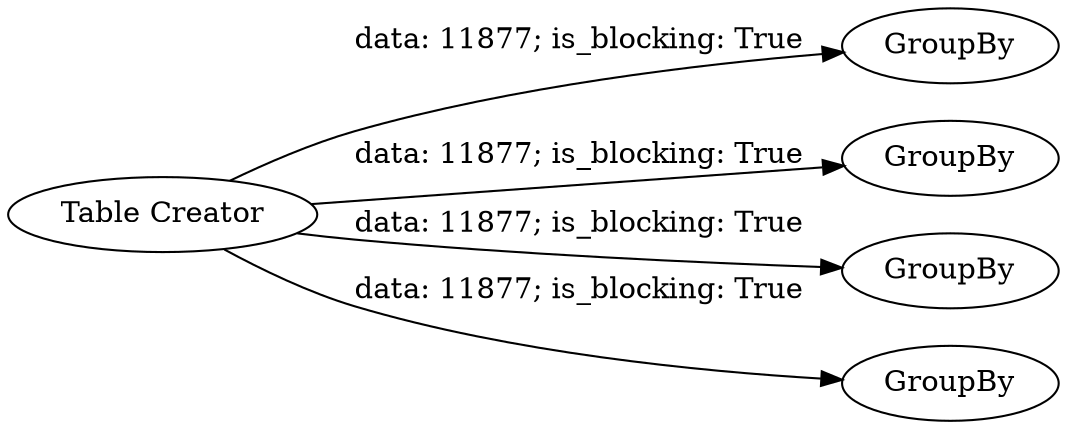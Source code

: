 digraph {
	"5020851564961137420_5" [label=GroupBy]
	"5020851564961137420_1" [label="Table Creator"]
	"5020851564961137420_4" [label=GroupBy]
	"5020851564961137420_3" [label=GroupBy]
	"5020851564961137420_2" [label=GroupBy]
	"5020851564961137420_1" -> "5020851564961137420_4" [label="data: 11877; is_blocking: True"]
	"5020851564961137420_1" -> "5020851564961137420_3" [label="data: 11877; is_blocking: True"]
	"5020851564961137420_1" -> "5020851564961137420_5" [label="data: 11877; is_blocking: True"]
	"5020851564961137420_1" -> "5020851564961137420_2" [label="data: 11877; is_blocking: True"]
	rankdir=LR
}
